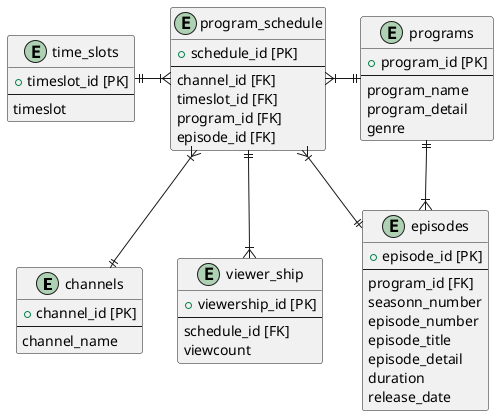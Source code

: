 @startuml

entity "channels" as e01 {
+ channel_id [PK]
--
  channel_name
}

entity "time_slots" as e02 {
+ timeslot_id [PK]
--
  timeslot
}

entity "programs" as e03 {
+ program_id [PK]
--
  program_name
  program_detail
  genre
}

entity "episodes" as e04 {
+ episode_id [PK]
--
  program_id [FK]
  seasonn_number
  episode_number
  episode_title
  episode_detail
  duration
  release_date
}

entity "program_schedule" as e05 {
+ schedule_id [PK]
--
  channel_id [FK]
  timeslot_id [FK]
  program_id [FK]
  episode_id [FK]
}

entity "viewer_ship" as e06 {
+  viewership_id [PK]
--
  schedule_id [FK]
  viewcount
}

e03 ||-|{ e04
e03 ||-l-|{ e05
e05 ||-d-|{ e06
e01 ||-u-|{ e05
e02 ||-|{ e05
e04 ||-d-|{e05


@enduml
